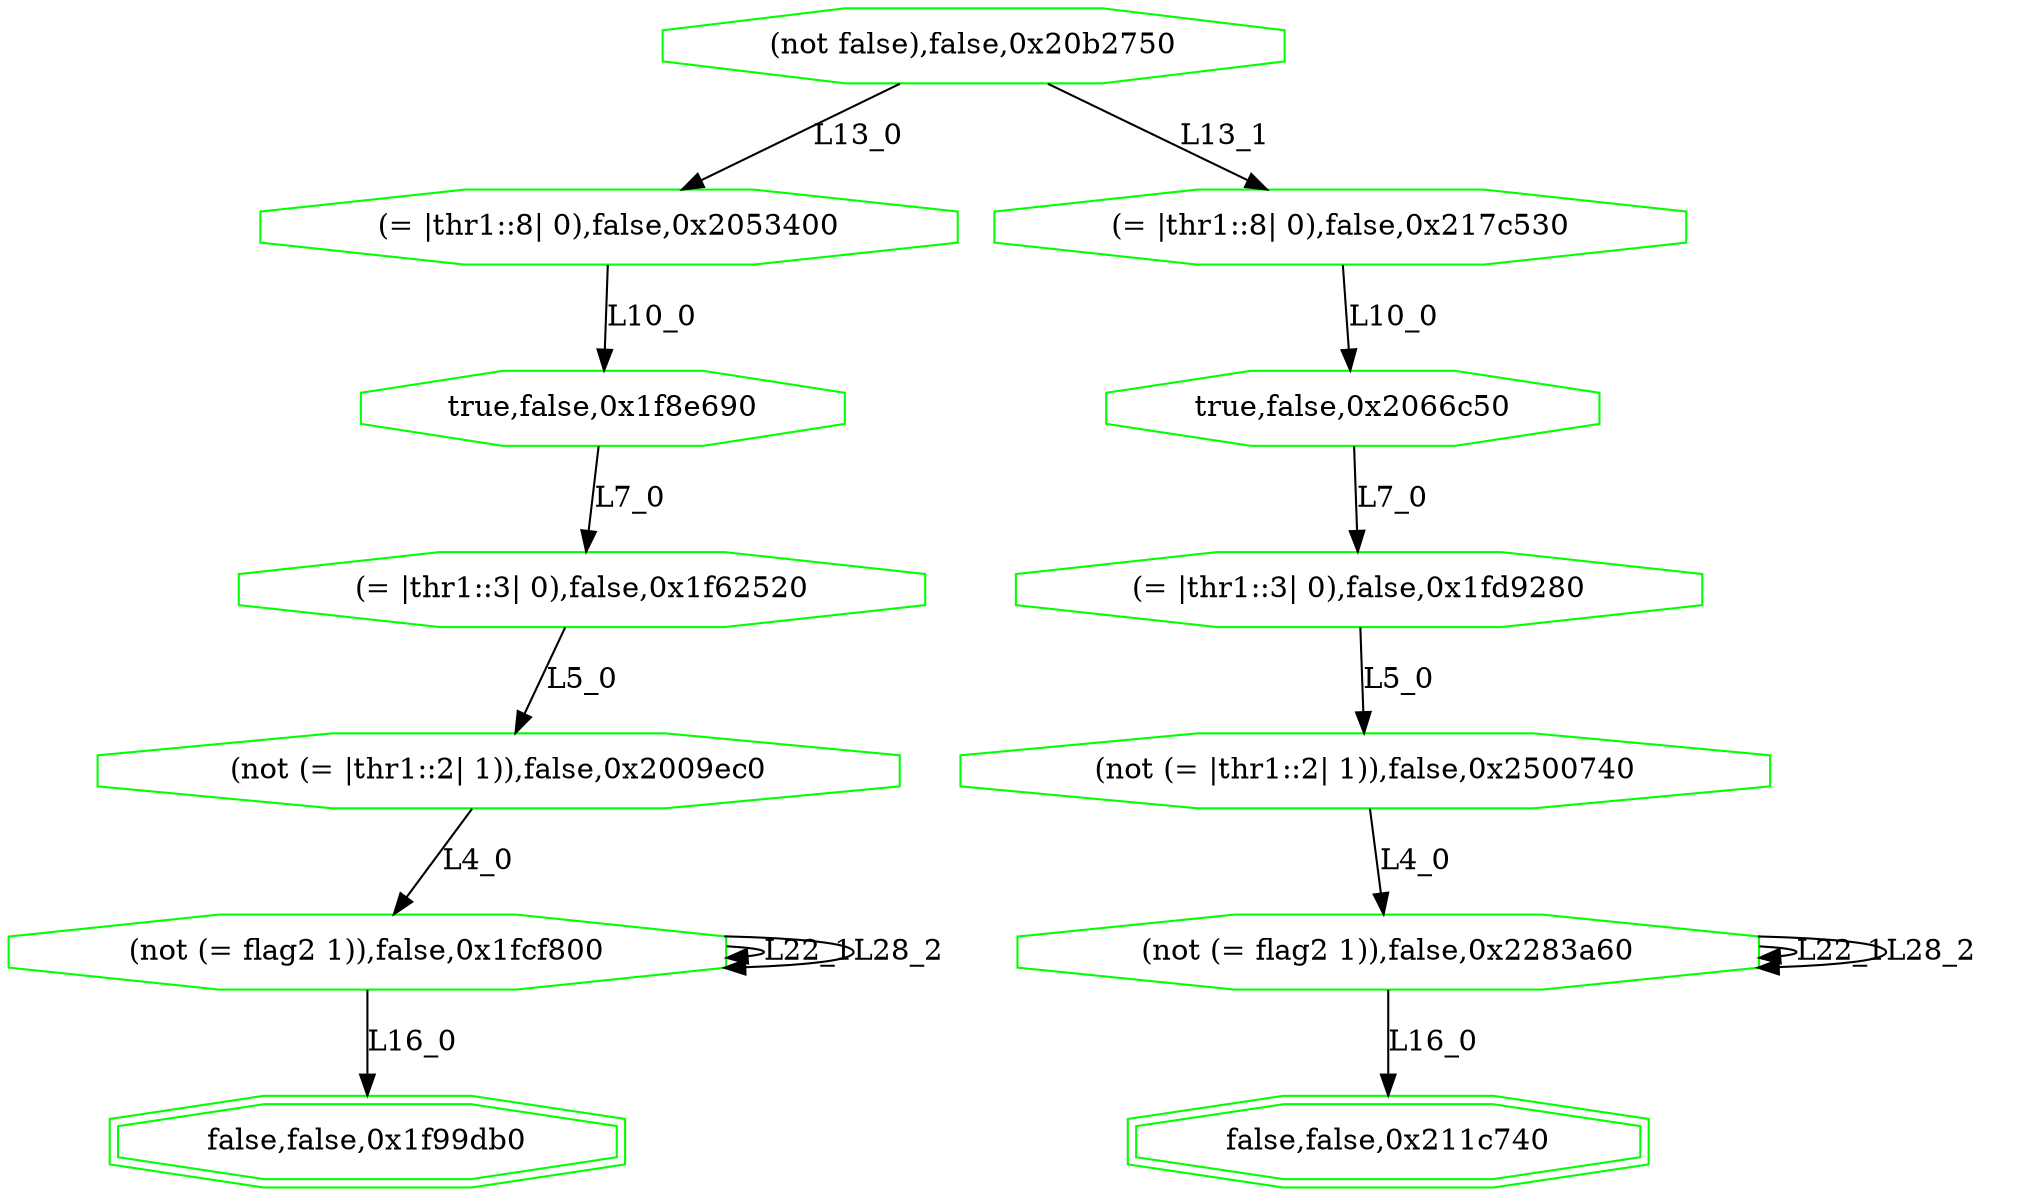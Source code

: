 digraph G {
0[label="(not false),false,0x20b2750", color=green,shape=octagon];
1[label="(= |thr1::8| 0),false,0x2053400", color=green,shape=octagon];
2[label="true,false,0x1f8e690", color=green,shape=octagon];
3[label="(= |thr1::3| 0),false,0x1f62520", color=green,shape=octagon];
4[label="(not (= |thr1::2| 1)),false,0x2009ec0", color=green,shape=octagon];
5[label="(not (= flag2 1)),false,0x1fcf800", color=green,shape=octagon];
6[label="false,false,0x1f99db0", color=green,shape=doubleoctagon];
7[label="(= |thr1::8| 0),false,0x217c530", color=green,shape=octagon];
8[label="true,false,0x2066c50", color=green,shape=octagon];
9[label="(= |thr1::3| 0),false,0x1fd9280", color=green,shape=octagon];
10[label="(not (= |thr1::2| 1)),false,0x2500740", color=green,shape=octagon];
11[label="(not (= flag2 1)),false,0x2283a60", color=green,shape=octagon];
12[label="false,false,0x211c740", color=green,shape=doubleoctagon];
0->1 [label="L13_0"];
0->7 [label="L13_1"];
1->2 [label="L10_0"];
2->3 [label="L7_0"];
3->4 [label="L5_0"];
4->5 [label="L4_0"];
5->6 [label="L16_0"];
5->5 [label="L22_1"];
5->5 [label="L28_2"];
7->8 [label="L10_0"];
8->9 [label="L7_0"];
9->10 [label="L5_0"];
10->11 [label="L4_0"];
11->12 [label="L16_0"];
11->11 [label="L22_1"];
11->11 [label="L28_2"];
}
